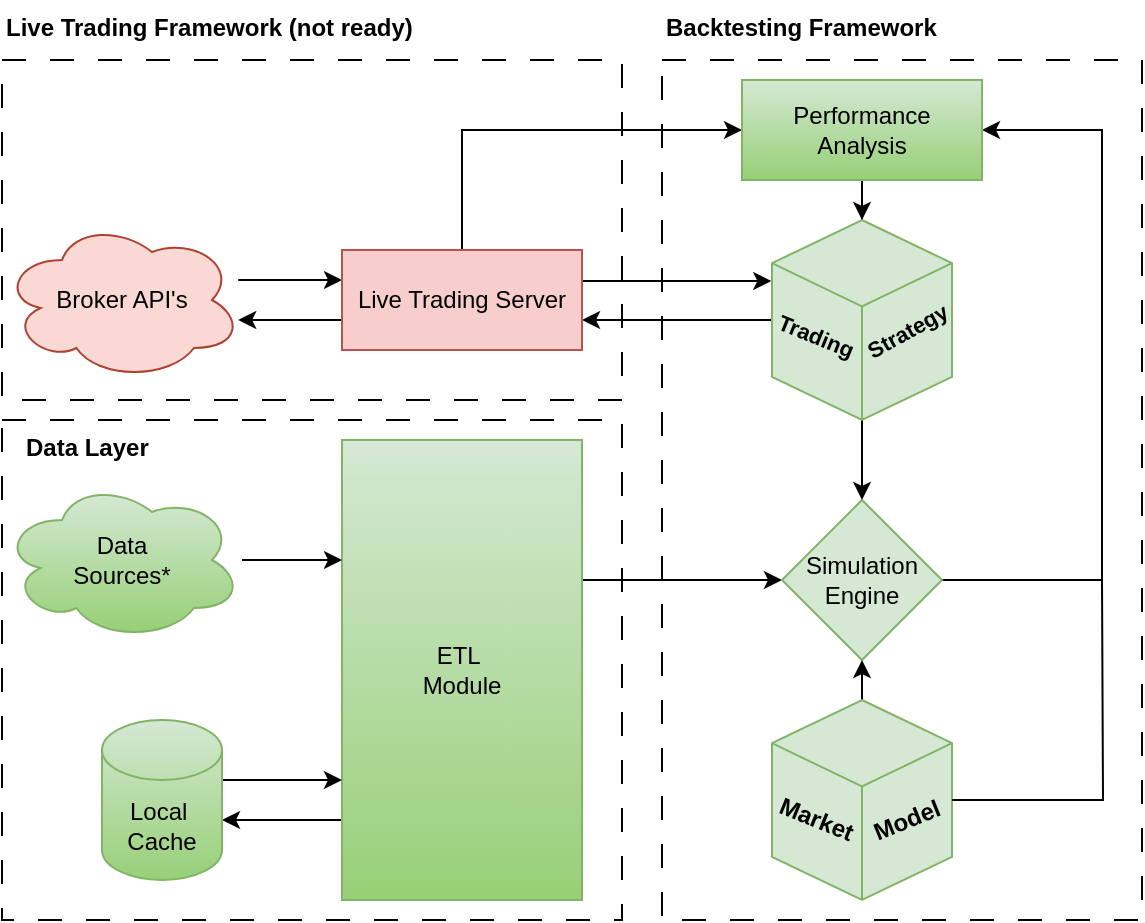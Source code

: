 <mxfile version="21.6.5" type="device">
  <diagram id="0I1qUdLQifCNKVEJpEYY" name="Page-1">
    <mxGraphModel dx="1098" dy="838" grid="1" gridSize="10" guides="1" tooltips="1" connect="1" arrows="1" fold="1" page="1" pageScale="1" pageWidth="850" pageHeight="1100" math="0" shadow="0">
      <root>
        <mxCell id="0" />
        <mxCell id="1" parent="0" />
        <mxCell id="I4oWijkFMOXWtixw3lyl-10" value="" style="rounded=0;whiteSpace=wrap;html=1;dashed=1;dashPattern=12 12;fillColor=none;" vertex="1" parent="1">
          <mxGeometry x="410" y="120" width="240" height="430" as="geometry" />
        </mxCell>
        <mxCell id="I4oWijkFMOXWtixw3lyl-49" value="" style="rounded=0;whiteSpace=wrap;html=1;dashed=1;dashPattern=12 12;fillColor=none;" vertex="1" parent="1">
          <mxGeometry x="80" y="300" width="310" height="250" as="geometry" />
        </mxCell>
        <mxCell id="I4oWijkFMOXWtixw3lyl-13" value="" style="edgeStyle=orthogonalEdgeStyle;rounded=0;orthogonalLoop=1;jettySize=auto;html=1;" edge="1" parent="1">
          <mxGeometry relative="1" as="geometry">
            <mxPoint x="250" y="500" as="sourcePoint" />
            <mxPoint x="190" y="500" as="targetPoint" />
            <Array as="points">
              <mxPoint x="230" y="500" />
              <mxPoint x="230" y="500" />
            </Array>
          </mxGeometry>
        </mxCell>
        <mxCell id="I4oWijkFMOXWtixw3lyl-26" value="" style="edgeStyle=orthogonalEdgeStyle;rounded=0;orthogonalLoop=1;jettySize=auto;html=1;" edge="1" parent="1" source="I4oWijkFMOXWtixw3lyl-3" target="I4oWijkFMOXWtixw3lyl-14">
          <mxGeometry relative="1" as="geometry">
            <Array as="points">
              <mxPoint x="390" y="380" />
              <mxPoint x="390" y="380" />
            </Array>
          </mxGeometry>
        </mxCell>
        <mxCell id="I4oWijkFMOXWtixw3lyl-3" value="ETL&amp;nbsp;&lt;br&gt;Module" style="rounded=0;whiteSpace=wrap;html=1;fillColor=#d5e8d4;strokeColor=#82b366;gradientColor=#97d077;" vertex="1" parent="1">
          <mxGeometry x="250" y="310" width="120" height="230" as="geometry" />
        </mxCell>
        <mxCell id="I4oWijkFMOXWtixw3lyl-6" value="" style="edgeStyle=orthogonalEdgeStyle;rounded=0;orthogonalLoop=1;jettySize=auto;html=1;" edge="1" parent="1" source="I4oWijkFMOXWtixw3lyl-4">
          <mxGeometry relative="1" as="geometry">
            <mxPoint x="250" y="370" as="targetPoint" />
            <Array as="points">
              <mxPoint x="250" y="370" />
            </Array>
          </mxGeometry>
        </mxCell>
        <mxCell id="I4oWijkFMOXWtixw3lyl-4" value="Data &lt;br&gt;Sources*" style="ellipse;shape=cloud;whiteSpace=wrap;html=1;fillColor=#d5e8d4;strokeColor=#82b366;gradientColor=#97d077;" vertex="1" parent="1">
          <mxGeometry x="80" y="330" width="120" height="80" as="geometry" />
        </mxCell>
        <mxCell id="I4oWijkFMOXWtixw3lyl-35" value="" style="edgeStyle=orthogonalEdgeStyle;rounded=0;orthogonalLoop=1;jettySize=auto;html=1;" edge="1" parent="1" source="I4oWijkFMOXWtixw3lyl-5" target="I4oWijkFMOXWtixw3lyl-34">
          <mxGeometry relative="1" as="geometry">
            <Array as="points">
              <mxPoint x="230" y="230" />
              <mxPoint x="230" y="230" />
            </Array>
          </mxGeometry>
        </mxCell>
        <mxCell id="I4oWijkFMOXWtixw3lyl-5" value="Broker API&#39;s" style="ellipse;shape=cloud;whiteSpace=wrap;html=1;fillColor=#fad9d5;strokeColor=#ae4132;" vertex="1" parent="1">
          <mxGeometry x="80" y="200" width="120" height="80" as="geometry" />
        </mxCell>
        <mxCell id="I4oWijkFMOXWtixw3lyl-39" value="" style="edgeStyle=orthogonalEdgeStyle;rounded=0;orthogonalLoop=1;jettySize=auto;html=1;" edge="1" parent="1">
          <mxGeometry relative="1" as="geometry">
            <mxPoint x="190" y="480" as="sourcePoint" />
            <mxPoint x="250" y="480" as="targetPoint" />
            <Array as="points">
              <mxPoint x="240" y="480" />
              <mxPoint x="240" y="480" />
            </Array>
          </mxGeometry>
        </mxCell>
        <mxCell id="I4oWijkFMOXWtixw3lyl-12" value="Local&amp;nbsp;&lt;br&gt;Cache" style="shape=cylinder3;whiteSpace=wrap;html=1;boundedLbl=1;backgroundOutline=1;size=15;fillColor=#d5e8d4;gradientColor=#97d077;strokeColor=#82b366;" vertex="1" parent="1">
          <mxGeometry x="130" y="450" width="60" height="80" as="geometry" />
        </mxCell>
        <mxCell id="I4oWijkFMOXWtixw3lyl-44" style="edgeStyle=orthogonalEdgeStyle;rounded=0;orthogonalLoop=1;jettySize=auto;html=1;exitX=1;exitY=0.5;exitDx=0;exitDy=0;entryX=1;entryY=0.5;entryDx=0;entryDy=0;" edge="1" parent="1" source="I4oWijkFMOXWtixw3lyl-14" target="I4oWijkFMOXWtixw3lyl-27">
          <mxGeometry relative="1" as="geometry">
            <Array as="points">
              <mxPoint x="630" y="380" />
              <mxPoint x="630" y="155" />
            </Array>
          </mxGeometry>
        </mxCell>
        <mxCell id="I4oWijkFMOXWtixw3lyl-14" value="Simulation Engine" style="rhombus;whiteSpace=wrap;html=1;fillColor=#d5e8d4;strokeColor=#82b366;" vertex="1" parent="1">
          <mxGeometry x="470" y="340" width="80" height="80" as="geometry" />
        </mxCell>
        <mxCell id="I4oWijkFMOXWtixw3lyl-24" style="edgeStyle=orthogonalEdgeStyle;rounded=0;orthogonalLoop=1;jettySize=auto;html=1;entryX=0.5;entryY=1;entryDx=0;entryDy=0;exitX=0.5;exitY=0;exitDx=0;exitDy=0;exitPerimeter=0;" edge="1" parent="1" source="I4oWijkFMOXWtixw3lyl-16" target="I4oWijkFMOXWtixw3lyl-14">
          <mxGeometry relative="1" as="geometry">
            <mxPoint x="480" y="450" as="sourcePoint" />
            <Array as="points" />
          </mxGeometry>
        </mxCell>
        <mxCell id="I4oWijkFMOXWtixw3lyl-25" style="edgeStyle=orthogonalEdgeStyle;rounded=0;orthogonalLoop=1;jettySize=auto;html=1;exitX=0.5;exitY=1;exitDx=0;exitDy=0;exitPerimeter=0;entryX=0.5;entryY=0;entryDx=0;entryDy=0;" edge="1" parent="1" source="I4oWijkFMOXWtixw3lyl-18" target="I4oWijkFMOXWtixw3lyl-14">
          <mxGeometry relative="1" as="geometry">
            <Array as="points">
              <mxPoint x="510" y="300" />
            </Array>
          </mxGeometry>
        </mxCell>
        <mxCell id="I4oWijkFMOXWtixw3lyl-38" value="" style="edgeStyle=orthogonalEdgeStyle;rounded=0;orthogonalLoop=1;jettySize=auto;html=1;" edge="1" parent="1" source="I4oWijkFMOXWtixw3lyl-18" target="I4oWijkFMOXWtixw3lyl-34">
          <mxGeometry relative="1" as="geometry">
            <Array as="points">
              <mxPoint x="380" y="250" />
              <mxPoint x="380" y="250" />
            </Array>
          </mxGeometry>
        </mxCell>
        <mxCell id="I4oWijkFMOXWtixw3lyl-36" value="" style="edgeStyle=orthogonalEdgeStyle;rounded=0;orthogonalLoop=1;jettySize=auto;html=1;" edge="1" parent="1" source="I4oWijkFMOXWtixw3lyl-34" target="I4oWijkFMOXWtixw3lyl-5">
          <mxGeometry relative="1" as="geometry">
            <Array as="points">
              <mxPoint x="230" y="250" />
              <mxPoint x="230" y="250" />
            </Array>
          </mxGeometry>
        </mxCell>
        <mxCell id="I4oWijkFMOXWtixw3lyl-37" value="" style="edgeStyle=orthogonalEdgeStyle;rounded=0;orthogonalLoop=1;jettySize=auto;html=1;entryX=-0.004;entryY=0.305;entryDx=0;entryDy=0;entryPerimeter=0;" edge="1" parent="1" source="I4oWijkFMOXWtixw3lyl-34" target="I4oWijkFMOXWtixw3lyl-18">
          <mxGeometry relative="1" as="geometry">
            <mxPoint x="445" y="230" as="targetPoint" />
            <Array as="points">
              <mxPoint x="418" y="231" />
            </Array>
          </mxGeometry>
        </mxCell>
        <mxCell id="I4oWijkFMOXWtixw3lyl-45" style="edgeStyle=orthogonalEdgeStyle;rounded=0;orthogonalLoop=1;jettySize=auto;html=1;entryX=0;entryY=0.5;entryDx=0;entryDy=0;exitX=0.5;exitY=0;exitDx=0;exitDy=0;" edge="1" parent="1" source="I4oWijkFMOXWtixw3lyl-34" target="I4oWijkFMOXWtixw3lyl-27">
          <mxGeometry relative="1" as="geometry">
            <Array as="points">
              <mxPoint x="310" y="155" />
            </Array>
          </mxGeometry>
        </mxCell>
        <mxCell id="I4oWijkFMOXWtixw3lyl-34" value="Live Trading Server" style="rounded=0;whiteSpace=wrap;html=1;fillColor=#f8cecc;strokeColor=#b85450;" vertex="1" parent="1">
          <mxGeometry x="250" y="215" width="120" height="50" as="geometry" />
        </mxCell>
        <mxCell id="I4oWijkFMOXWtixw3lyl-11" value="&lt;div style=&quot;text-align: center;&quot;&gt;&lt;span style=&quot;background-color: initial;&quot;&gt;Backtesting Framework&lt;/span&gt;&lt;/div&gt;" style="text;whiteSpace=wrap;html=1;fontStyle=1" vertex="1" parent="1">
          <mxGeometry x="410" y="90" width="170" height="23" as="geometry" />
        </mxCell>
        <mxCell id="I4oWijkFMOXWtixw3lyl-46" value="" style="edgeStyle=orthogonalEdgeStyle;rounded=0;orthogonalLoop=1;jettySize=auto;html=1;entryX=0.5;entryY=0;entryDx=0;entryDy=0;entryPerimeter=0;" edge="1" parent="1" source="I4oWijkFMOXWtixw3lyl-27" target="I4oWijkFMOXWtixw3lyl-18">
          <mxGeometry relative="1" as="geometry" />
        </mxCell>
        <mxCell id="I4oWijkFMOXWtixw3lyl-27" value="Performance&lt;br&gt;Analysis" style="rounded=0;whiteSpace=wrap;html=1;fillColor=#d5e8d4;strokeColor=#82b366;gradientColor=#97d077;" vertex="1" parent="1">
          <mxGeometry x="450" y="130" width="120" height="50" as="geometry" />
        </mxCell>
        <mxCell id="I4oWijkFMOXWtixw3lyl-41" value="" style="group" vertex="1" connectable="0" parent="1">
          <mxGeometry x="465" y="440" width="90" height="100" as="geometry" />
        </mxCell>
        <mxCell id="I4oWijkFMOXWtixw3lyl-16" value="" style="html=1;whiteSpace=wrap;shape=isoCube2;backgroundOutline=1;isoAngle=15;fillColor=#d5e8d4;strokeColor=#82b366;" vertex="1" parent="I4oWijkFMOXWtixw3lyl-41">
          <mxGeometry width="90" height="100" as="geometry" />
        </mxCell>
        <mxCell id="I4oWijkFMOXWtixw3lyl-32" value="" style="group" vertex="1" connectable="0" parent="I4oWijkFMOXWtixw3lyl-41">
          <mxGeometry x="0.0" y="38.736" width="87.579" height="34.528" as="geometry" />
        </mxCell>
        <mxCell id="I4oWijkFMOXWtixw3lyl-30" value="&lt;div style=&quot;text-align: center;&quot;&gt;&lt;span style=&quot;background-color: initial;&quot;&gt;Market&lt;/span&gt;&lt;/div&gt;" style="text;whiteSpace=wrap;html=1;fontStyle=1;rotation=22;" vertex="1" parent="I4oWijkFMOXWtixw3lyl-32">
          <mxGeometry x="2.29" y="6.764" width="40" height="20" as="geometry" />
        </mxCell>
        <mxCell id="I4oWijkFMOXWtixw3lyl-51" style="edgeStyle=orthogonalEdgeStyle;rounded=0;orthogonalLoop=1;jettySize=auto;html=1;endArrow=none;endFill=0;exitX=1;exitY=0.5;exitDx=0;exitDy=0;exitPerimeter=0;" edge="1" parent="I4oWijkFMOXWtixw3lyl-32" source="I4oWijkFMOXWtixw3lyl-16">
          <mxGeometry relative="1" as="geometry">
            <mxPoint x="165.0" y="-98.736" as="targetPoint" />
          </mxGeometry>
        </mxCell>
        <mxCell id="I4oWijkFMOXWtixw3lyl-31" value="&lt;div style=&quot;text-align: center;&quot;&gt;&lt;span style=&quot;background-color: initial;&quot;&gt;Model&lt;/span&gt;&lt;/div&gt;" style="text;whiteSpace=wrap;html=1;fontStyle=1;rotation=338;" vertex="1" parent="I4oWijkFMOXWtixw3lyl-32">
          <mxGeometry x="47.29" y="7.764" width="40" height="20" as="geometry" />
        </mxCell>
        <mxCell id="I4oWijkFMOXWtixw3lyl-47" value="" style="rounded=0;whiteSpace=wrap;html=1;dashed=1;dashPattern=12 12;fillColor=none;" vertex="1" parent="1">
          <mxGeometry x="80" y="120" width="310" height="170" as="geometry" />
        </mxCell>
        <mxCell id="I4oWijkFMOXWtixw3lyl-48" value="&lt;div style=&quot;text-align: center;&quot;&gt;&lt;span style=&quot;background-color: initial;&quot;&gt;Live Trading Framework (not ready)&lt;/span&gt;&lt;/div&gt;" style="text;whiteSpace=wrap;html=1;fontStyle=1" vertex="1" parent="1">
          <mxGeometry x="80" y="90" width="230" height="23" as="geometry" />
        </mxCell>
        <mxCell id="I4oWijkFMOXWtixw3lyl-50" value="&lt;div style=&quot;text-align: center;&quot;&gt;&lt;span style=&quot;background-color: initial;&quot;&gt;Data Layer&lt;/span&gt;&lt;/div&gt;" style="text;whiteSpace=wrap;html=1;fontStyle=1" vertex="1" parent="1">
          <mxGeometry x="90" y="300" width="230" height="23" as="geometry" />
        </mxCell>
        <mxCell id="I4oWijkFMOXWtixw3lyl-18" value="" style="html=1;whiteSpace=wrap;shape=isoCube2;backgroundOutline=1;isoAngle=15;fillColor=#d5e8d4;strokeColor=#82b366;" vertex="1" parent="1">
          <mxGeometry x="465" y="200" width="90" height="100" as="geometry" />
        </mxCell>
        <mxCell id="I4oWijkFMOXWtixw3lyl-33" value="" style="group;fontSize=10;" vertex="1" connectable="0" parent="1">
          <mxGeometry x="464.0" y="237.736" width="84.579" height="34.528" as="geometry" />
        </mxCell>
        <mxCell id="I4oWijkFMOXWtixw3lyl-21" value="&lt;div style=&quot;text-align: center; font-size: 11px;&quot;&gt;&lt;span style=&quot;background-color: initial; font-size: 11px;&quot;&gt;Trading&lt;/span&gt;&lt;/div&gt;" style="text;whiteSpace=wrap;html=1;fontStyle=1;rotation=22;fontSize=11;" vertex="1" parent="I4oWijkFMOXWtixw3lyl-33">
          <mxGeometry x="2.29" y="6.764" width="40" height="20" as="geometry" />
        </mxCell>
        <mxCell id="I4oWijkFMOXWtixw3lyl-23" value="&lt;div style=&quot;text-align: center;&quot;&gt;&lt;span style=&quot;background-color: initial;&quot;&gt;&lt;font style=&quot;font-size: 11px;&quot;&gt;Strategy&lt;/font&gt;&lt;/span&gt;&lt;/div&gt;" style="text;whiteSpace=wrap;html=1;fontStyle=1;rotation=331;" vertex="1" parent="I4oWijkFMOXWtixw3lyl-33">
          <mxGeometry x="43.29" y="5.764" width="40" height="20" as="geometry" />
        </mxCell>
      </root>
    </mxGraphModel>
  </diagram>
</mxfile>
